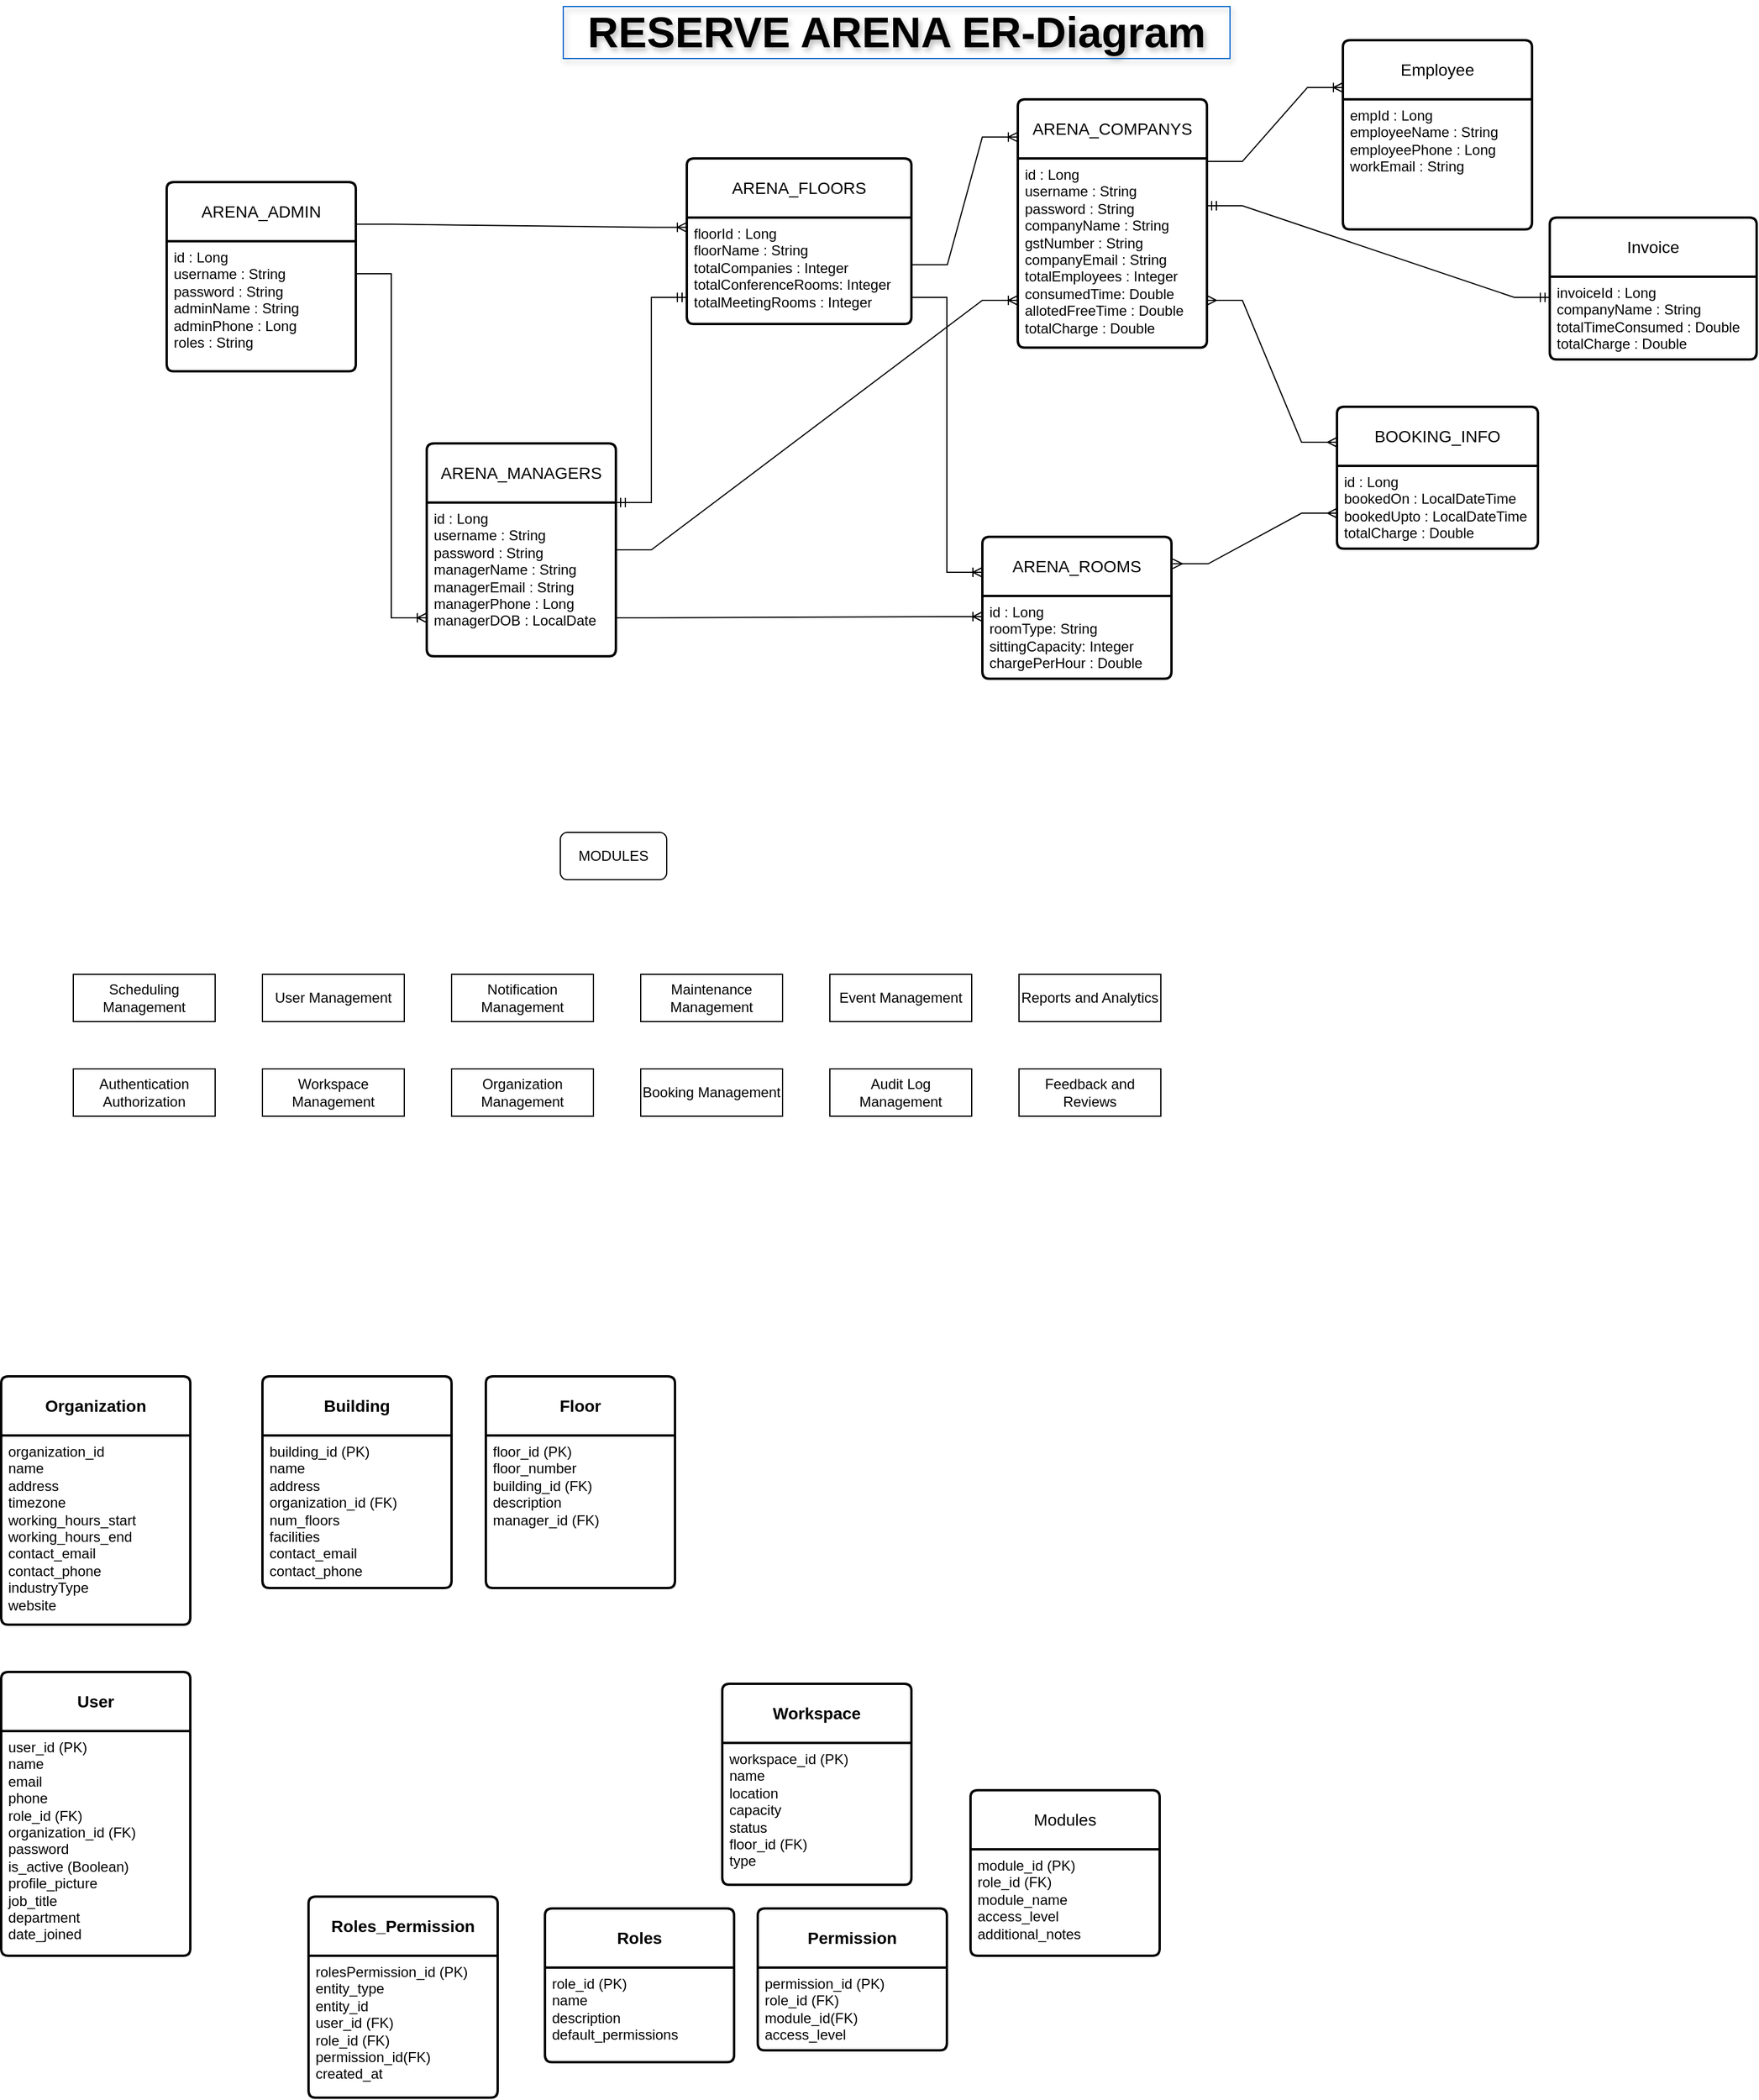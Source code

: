 <mxfile version="26.0.3">
  <diagram name="Page-1" id="GlXqFaxoUYMYu_TTnkdI">
    <mxGraphModel dx="2216" dy="1810" grid="1" gridSize="10" guides="1" tooltips="1" connect="1" arrows="1" fold="1" page="1" pageScale="1" pageWidth="850" pageHeight="1100" math="0" shadow="0">
      <root>
        <mxCell id="0" />
        <mxCell id="1" parent="0" />
        <mxCell id="0Ugnyw1iToyLiCo8Tp_R-6" value="ARENA_ADMIN" style="swimlane;childLayout=stackLayout;horizontal=1;startSize=50;horizontalStack=0;rounded=1;fontSize=14;fontStyle=0;strokeWidth=2;resizeParent=0;resizeLast=1;shadow=0;dashed=0;align=center;arcSize=4;whiteSpace=wrap;html=1;" parent="1" vertex="1">
          <mxGeometry x="-680" y="-230" width="160" height="160" as="geometry" />
        </mxCell>
        <mxCell id="0Ugnyw1iToyLiCo8Tp_R-7" value="&lt;div&gt;id : Long&lt;br&gt;&lt;/div&gt;&lt;div&gt;username : String&lt;br&gt;&lt;/div&gt;&lt;div&gt;password : String&lt;br&gt;&lt;/div&gt;&lt;div&gt;adminName : String&lt;br&gt;&lt;/div&gt;&lt;div&gt;adminPhone : Long&lt;br&gt;&lt;/div&gt;&lt;div&gt;roles : String&lt;br&gt;&lt;/div&gt;" style="align=left;strokeColor=none;fillColor=none;spacingLeft=4;fontSize=12;verticalAlign=top;resizable=0;rotatable=0;part=1;html=1;" parent="0Ugnyw1iToyLiCo8Tp_R-6" vertex="1">
          <mxGeometry y="50" width="160" height="110" as="geometry" />
        </mxCell>
        <mxCell id="0Ugnyw1iToyLiCo8Tp_R-8" value="ARENA_MANAGERS" style="swimlane;childLayout=stackLayout;horizontal=1;startSize=50;horizontalStack=0;rounded=1;fontSize=14;fontStyle=0;strokeWidth=2;resizeParent=0;resizeLast=1;shadow=0;dashed=0;align=center;arcSize=4;whiteSpace=wrap;html=1;" parent="1" vertex="1">
          <mxGeometry x="-460" y="-9" width="160" height="180" as="geometry" />
        </mxCell>
        <mxCell id="0Ugnyw1iToyLiCo8Tp_R-9" value="&lt;div&gt;id : Long&lt;br&gt;&lt;/div&gt;&lt;div&gt;username : String&lt;br&gt;&lt;/div&gt;&lt;div&gt;password : String&lt;br&gt;&lt;/div&gt;&lt;div&gt;managerName : String&lt;/div&gt;&lt;div&gt;managerEmail : String&lt;/div&gt;&lt;div&gt;managerPhone : Long&lt;/div&gt;&lt;div&gt;managerDOB : LocalDate&lt;/div&gt;" style="align=left;strokeColor=none;fillColor=none;spacingLeft=4;fontSize=12;verticalAlign=top;resizable=0;rotatable=0;part=1;html=1;" parent="0Ugnyw1iToyLiCo8Tp_R-8" vertex="1">
          <mxGeometry y="50" width="160" height="130" as="geometry" />
        </mxCell>
        <mxCell id="0Ugnyw1iToyLiCo8Tp_R-10" value="ARENA_COMPANYS" style="swimlane;childLayout=stackLayout;horizontal=1;startSize=50;horizontalStack=0;rounded=1;fontSize=14;fontStyle=0;strokeWidth=2;resizeParent=0;resizeLast=1;shadow=0;dashed=0;align=center;arcSize=4;whiteSpace=wrap;html=1;" parent="1" vertex="1">
          <mxGeometry x="40" y="-300" width="160" height="210" as="geometry" />
        </mxCell>
        <mxCell id="0Ugnyw1iToyLiCo8Tp_R-11" value="&lt;div&gt;id : Long&lt;br&gt;&lt;/div&gt;&lt;div&gt;username : String&lt;br&gt;&lt;/div&gt;&lt;div&gt;password : String&lt;br&gt;&lt;/div&gt;&lt;div&gt;companyName : String&lt;br&gt;&lt;/div&gt;&lt;div&gt;gstNumber : String&lt;/div&gt;&lt;div&gt;companyEmail : String&lt;/div&gt;&lt;div&gt;totalEmployees : Integer&lt;br&gt;&lt;/div&gt;&lt;div&gt;consumedTime: Double&lt;br&gt;&lt;/div&gt;&lt;div&gt;allotedFreeTime : Double&lt;/div&gt;&lt;div&gt;totalCharge : Double&lt;br&gt;&lt;/div&gt;" style="align=left;strokeColor=none;fillColor=none;spacingLeft=4;fontSize=12;verticalAlign=top;resizable=0;rotatable=0;part=1;html=1;" parent="0Ugnyw1iToyLiCo8Tp_R-10" vertex="1">
          <mxGeometry y="50" width="160" height="160" as="geometry" />
        </mxCell>
        <mxCell id="0Ugnyw1iToyLiCo8Tp_R-12" value="ARENA_ROOMS" style="swimlane;childLayout=stackLayout;horizontal=1;startSize=50;horizontalStack=0;rounded=1;fontSize=14;fontStyle=0;strokeWidth=2;resizeParent=0;resizeLast=1;shadow=0;dashed=0;align=center;arcSize=4;whiteSpace=wrap;html=1;" parent="1" vertex="1">
          <mxGeometry x="10" y="70" width="160" height="120" as="geometry" />
        </mxCell>
        <mxCell id="0Ugnyw1iToyLiCo8Tp_R-13" value="&lt;div&gt;id : Long&lt;br&gt;&lt;/div&gt;&lt;div&gt;roomType: String&lt;br&gt;&lt;/div&gt;&lt;div&gt;sittingCapacity: Integer&lt;br&gt;&lt;/div&gt;&lt;div&gt;chargePerHour : Double&lt;br&gt;&lt;/div&gt;" style="align=left;strokeColor=none;fillColor=none;spacingLeft=4;fontSize=12;verticalAlign=top;resizable=0;rotatable=0;part=1;html=1;" parent="0Ugnyw1iToyLiCo8Tp_R-12" vertex="1">
          <mxGeometry y="50" width="160" height="70" as="geometry" />
        </mxCell>
        <mxCell id="0Ugnyw1iToyLiCo8Tp_R-21" value="" style="edgeStyle=entityRelationEdgeStyle;fontSize=12;html=1;endArrow=ERoneToMany;rounded=0;entryX=0;entryY=0.75;entryDx=0;entryDy=0;exitX=1;exitY=0.5;exitDx=0;exitDy=0;" parent="1" source="0Ugnyw1iToyLiCo8Tp_R-8" edge="1" target="0Ugnyw1iToyLiCo8Tp_R-11">
          <mxGeometry width="100" height="100" relative="1" as="geometry">
            <mxPoint x="-240" y="147.5" as="sourcePoint" />
            <mxPoint x="90" y="-105" as="targetPoint" />
          </mxGeometry>
        </mxCell>
        <mxCell id="0Ugnyw1iToyLiCo8Tp_R-26" value="BOOKING_INFO" style="swimlane;childLayout=stackLayout;horizontal=1;startSize=50;horizontalStack=0;rounded=1;fontSize=14;fontStyle=0;strokeWidth=2;resizeParent=0;resizeLast=1;shadow=0;dashed=0;align=center;arcSize=4;whiteSpace=wrap;html=1;" parent="1" vertex="1">
          <mxGeometry x="310" y="-40" width="170" height="120" as="geometry" />
        </mxCell>
        <mxCell id="0Ugnyw1iToyLiCo8Tp_R-27" value="&lt;div&gt;id : Long&lt;br&gt;&lt;/div&gt;&lt;div&gt;bookedOn : LocalDateTime&lt;/div&gt;&lt;div&gt;bookedUpto : LocalDateTime&lt;/div&gt;&lt;div&gt;totalCharge : Double&lt;br&gt;&lt;/div&gt;" style="align=left;strokeColor=none;fillColor=none;spacingLeft=4;fontSize=12;verticalAlign=top;resizable=0;rotatable=0;part=1;html=1;" parent="0Ugnyw1iToyLiCo8Tp_R-26" vertex="1">
          <mxGeometry y="50" width="170" height="70" as="geometry" />
        </mxCell>
        <mxCell id="0Ugnyw1iToyLiCo8Tp_R-29" value="" style="edgeStyle=entityRelationEdgeStyle;fontSize=12;html=1;endArrow=ERmany;startArrow=ERmany;rounded=0;entryX=0;entryY=0.25;entryDx=0;entryDy=0;exitX=1;exitY=0.75;exitDx=0;exitDy=0;" parent="1" source="0Ugnyw1iToyLiCo8Tp_R-11" target="0Ugnyw1iToyLiCo8Tp_R-26" edge="1">
          <mxGeometry width="100" height="100" relative="1" as="geometry">
            <mxPoint x="330" y="250" as="sourcePoint" />
            <mxPoint x="430" y="150" as="targetPoint" />
          </mxGeometry>
        </mxCell>
        <mxCell id="0Ugnyw1iToyLiCo8Tp_R-30" value="ARENA_FLOORS" style="swimlane;childLayout=stackLayout;horizontal=1;startSize=50;horizontalStack=0;rounded=1;fontSize=14;fontStyle=0;strokeWidth=2;resizeParent=0;resizeLast=1;shadow=0;dashed=0;align=center;arcSize=4;whiteSpace=wrap;html=1;" parent="1" vertex="1">
          <mxGeometry x="-240" y="-250" width="190" height="140" as="geometry" />
        </mxCell>
        <mxCell id="0Ugnyw1iToyLiCo8Tp_R-31" value="&lt;div&gt;floorId : Long&lt;br&gt;&lt;/div&gt;&lt;div&gt;floorName : String &lt;br&gt;&lt;/div&gt;&lt;div&gt;totalCompanies : Integer&lt;br&gt;&lt;/div&gt;&lt;div&gt; totalConferenceRooms: Integer&lt;/div&gt;&lt;div&gt; totalMeetingRooms : Integer&lt;/div&gt;" style="align=left;strokeColor=none;fillColor=none;spacingLeft=4;fontSize=12;verticalAlign=top;resizable=0;rotatable=0;part=1;html=1;" parent="0Ugnyw1iToyLiCo8Tp_R-30" vertex="1">
          <mxGeometry y="50" width="190" height="90" as="geometry" />
        </mxCell>
        <mxCell id="0Ugnyw1iToyLiCo8Tp_R-38" value="" style="edgeStyle=entityRelationEdgeStyle;fontSize=12;html=1;endArrow=ERoneToMany;rounded=0;entryX=0;entryY=0.091;entryDx=0;entryDy=0;entryPerimeter=0;exitX=1.005;exitY=0.223;exitDx=0;exitDy=0;exitPerimeter=0;" parent="1" source="0Ugnyw1iToyLiCo8Tp_R-6" target="0Ugnyw1iToyLiCo8Tp_R-31" edge="1">
          <mxGeometry width="100" height="100" relative="1" as="geometry">
            <mxPoint x="-475" y="-60" as="sourcePoint" />
            <mxPoint x="-375" y="-160" as="targetPoint" />
          </mxGeometry>
        </mxCell>
        <mxCell id="0Ugnyw1iToyLiCo8Tp_R-39" value="" style="edgeStyle=entityRelationEdgeStyle;fontSize=12;html=1;endArrow=ERoneToMany;rounded=0;entryX=0;entryY=0.75;entryDx=0;entryDy=0;exitX=1;exitY=0.25;exitDx=0;exitDy=0;" parent="1" source="0Ugnyw1iToyLiCo8Tp_R-7" target="0Ugnyw1iToyLiCo8Tp_R-9" edge="1">
          <mxGeometry width="100" height="100" relative="1" as="geometry">
            <mxPoint x="-290" y="60" as="sourcePoint" />
            <mxPoint x="-190" y="-40" as="targetPoint" />
          </mxGeometry>
        </mxCell>
        <mxCell id="0Ugnyw1iToyLiCo8Tp_R-40" value="" style="edgeStyle=entityRelationEdgeStyle;fontSize=12;html=1;endArrow=ERoneToMany;rounded=0;exitX=1;exitY=0.75;exitDx=0;exitDy=0;entryX=0;entryY=0.25;entryDx=0;entryDy=0;" parent="1" source="0Ugnyw1iToyLiCo8Tp_R-9" target="0Ugnyw1iToyLiCo8Tp_R-13" edge="1">
          <mxGeometry width="100" height="100" relative="1" as="geometry">
            <mxPoint x="60" y="153" as="sourcePoint" />
            <mxPoint x="20" y="80" as="targetPoint" />
          </mxGeometry>
        </mxCell>
        <mxCell id="0Ugnyw1iToyLiCo8Tp_R-46" value="" style="edgeStyle=entityRelationEdgeStyle;fontSize=12;html=1;endArrow=ERoneToMany;rounded=0;exitX=1.002;exitY=0.443;exitDx=0;exitDy=0;entryX=0;entryY=0.152;entryDx=0;entryDy=0;entryPerimeter=0;exitPerimeter=0;" parent="1" source="0Ugnyw1iToyLiCo8Tp_R-31" target="0Ugnyw1iToyLiCo8Tp_R-10" edge="1">
          <mxGeometry width="100" height="100" relative="1" as="geometry">
            <mxPoint x="10" y="70" as="sourcePoint" />
            <mxPoint x="80" y="80" as="targetPoint" />
            <Array as="points">
              <mxPoint x="50" y="40" />
            </Array>
          </mxGeometry>
        </mxCell>
        <mxCell id="0Ugnyw1iToyLiCo8Tp_R-48" value="" style="edgeStyle=entityRelationEdgeStyle;fontSize=12;html=1;endArrow=ERmany;startArrow=ERmany;rounded=0;exitX=1.007;exitY=0.19;exitDx=0;exitDy=0;entryX=0;entryY=0.75;entryDx=0;entryDy=0;exitPerimeter=0;" parent="1" source="0Ugnyw1iToyLiCo8Tp_R-12" target="0Ugnyw1iToyLiCo8Tp_R-26" edge="1">
          <mxGeometry width="100" height="100" relative="1" as="geometry">
            <mxPoint x="290" y="110" as="sourcePoint" />
            <mxPoint x="330" as="targetPoint" />
          </mxGeometry>
        </mxCell>
        <mxCell id="0Ugnyw1iToyLiCo8Tp_R-53" value="" style="edgeStyle=entityRelationEdgeStyle;fontSize=12;html=1;endArrow=ERmandOne;startArrow=ERmandOne;rounded=0;exitX=0;exitY=0.75;exitDx=0;exitDy=0;entryX=1;entryY=0;entryDx=0;entryDy=0;" parent="1" source="0Ugnyw1iToyLiCo8Tp_R-31" target="0Ugnyw1iToyLiCo8Tp_R-9" edge="1">
          <mxGeometry width="100" height="100" relative="1" as="geometry">
            <mxPoint x="-40.0" y="-80" as="sourcePoint" />
            <mxPoint x="-30.0" y="80.0" as="targetPoint" />
            <Array as="points">
              <mxPoint x="4.547e-13" y="120" />
            </Array>
          </mxGeometry>
        </mxCell>
        <mxCell id="0Ugnyw1iToyLiCo8Tp_R-60" value="Invoice" style="swimlane;childLayout=stackLayout;horizontal=1;startSize=50;horizontalStack=0;rounded=1;fontSize=14;fontStyle=0;strokeWidth=2;resizeParent=0;resizeLast=1;shadow=0;dashed=0;align=center;arcSize=4;whiteSpace=wrap;html=1;" parent="1" vertex="1">
          <mxGeometry x="490" y="-200" width="175" height="120" as="geometry" />
        </mxCell>
        <mxCell id="0Ugnyw1iToyLiCo8Tp_R-61" value="&lt;div&gt;invoiceId : Long&lt;/div&gt;&lt;div&gt;companyName : String&lt;/div&gt;&lt;div&gt;totalTimeConsumed : Double&lt;/div&gt;&lt;div&gt;totalCharge : Double&lt;br&gt;&lt;/div&gt;" style="align=left;strokeColor=none;fillColor=none;spacingLeft=4;fontSize=12;verticalAlign=top;resizable=0;rotatable=0;part=1;html=1;" parent="0Ugnyw1iToyLiCo8Tp_R-60" vertex="1">
          <mxGeometry y="50" width="175" height="70" as="geometry" />
        </mxCell>
        <mxCell id="0Ugnyw1iToyLiCo8Tp_R-62" value="" style="edgeStyle=entityRelationEdgeStyle;fontSize=12;html=1;endArrow=ERmandOne;startArrow=ERmandOne;rounded=0;exitX=1;exitY=0.25;exitDx=0;exitDy=0;entryX=0;entryY=0.25;entryDx=0;entryDy=0;" parent="1" source="0Ugnyw1iToyLiCo8Tp_R-11" target="0Ugnyw1iToyLiCo8Tp_R-61" edge="1">
          <mxGeometry width="100" height="100" relative="1" as="geometry">
            <mxPoint x="330" y="270" as="sourcePoint" />
            <mxPoint x="430" y="170" as="targetPoint" />
          </mxGeometry>
        </mxCell>
        <mxCell id="0Ugnyw1iToyLiCo8Tp_R-65" value="&lt;b&gt;&amp;nbsp; RESERVE ARENA ER-Diagram&amp;nbsp;&amp;nbsp; &lt;br&gt;&lt;/b&gt;" style="text;strokeColor=none;fillColor=none;spacingLeft=0;spacingRight=0;overflow=hidden;rotatable=0;points=[[0,0.5],[1,0.5]];portConstraint=eastwest;fontSize=36;whiteSpace=wrap;html=1;align=center;labelBorderColor=#0066CC;textShadow=1;spacingTop=0;spacing=0;" parent="1" vertex="1">
          <mxGeometry x="-350" y="-384" width="575" height="60" as="geometry" />
        </mxCell>
        <mxCell id="0Ugnyw1iToyLiCo8Tp_R-66" value="" style="edgeStyle=entityRelationEdgeStyle;fontSize=12;html=1;endArrow=ERoneToMany;rounded=0;exitX=1;exitY=0.75;exitDx=0;exitDy=0;entryX=0;entryY=0.25;entryDx=0;entryDy=0;" parent="1" source="0Ugnyw1iToyLiCo8Tp_R-31" target="0Ugnyw1iToyLiCo8Tp_R-12" edge="1">
          <mxGeometry width="100" height="100" relative="1" as="geometry">
            <mxPoint x="-10" y="-200" as="sourcePoint" />
            <mxPoint x="140" y="57" as="targetPoint" />
            <Array as="points">
              <mxPoint x="80" y="-15" />
            </Array>
          </mxGeometry>
        </mxCell>
        <mxCell id="0Ugnyw1iToyLiCo8Tp_R-70" value="Employee" style="swimlane;childLayout=stackLayout;horizontal=1;startSize=50;horizontalStack=0;rounded=1;fontSize=14;fontStyle=0;strokeWidth=2;resizeParent=0;resizeLast=1;shadow=0;dashed=0;align=center;arcSize=4;whiteSpace=wrap;html=1;" parent="1" vertex="1">
          <mxGeometry x="315" y="-350" width="160" height="160" as="geometry" />
        </mxCell>
        <mxCell id="0Ugnyw1iToyLiCo8Tp_R-71" value="&lt;div&gt;empId : Long&lt;/div&gt;&lt;div&gt;employeeName : String&lt;/div&gt;&lt;div&gt;employeePhone : Long&lt;br&gt;&lt;/div&gt;&lt;div&gt;workEmail : String&lt;/div&gt;" style="align=left;strokeColor=none;fillColor=none;spacingLeft=4;fontSize=12;verticalAlign=top;resizable=0;rotatable=0;part=1;html=1;" parent="0Ugnyw1iToyLiCo8Tp_R-70" vertex="1">
          <mxGeometry y="50" width="160" height="110" as="geometry" />
        </mxCell>
        <mxCell id="0Ugnyw1iToyLiCo8Tp_R-72" value="" style="edgeStyle=entityRelationEdgeStyle;fontSize=12;html=1;endArrow=ERoneToMany;rounded=0;entryX=0;entryY=0.25;entryDx=0;entryDy=0;exitX=1;exitY=0.25;exitDx=0;exitDy=0;" parent="1" source="0Ugnyw1iToyLiCo8Tp_R-10" target="0Ugnyw1iToyLiCo8Tp_R-70" edge="1">
          <mxGeometry width="100" height="100" relative="1" as="geometry">
            <mxPoint x="250" y="-30" as="sourcePoint" />
            <mxPoint x="350" y="-130" as="targetPoint" />
          </mxGeometry>
        </mxCell>
        <mxCell id="nnEuaDYiblKa-qjcL4vt-1" value="MODULES" style="rounded=1;whiteSpace=wrap;html=1;" vertex="1" parent="1">
          <mxGeometry x="-347" y="320" width="90" height="40" as="geometry" />
        </mxCell>
        <mxCell id="nnEuaDYiblKa-qjcL4vt-2" value="&lt;div&gt;Authentication&lt;/div&gt;&lt;div&gt;Authorization&lt;br&gt;&lt;/div&gt;" style="rounded=0;whiteSpace=wrap;html=1;" vertex="1" parent="1">
          <mxGeometry x="-759" y="520" width="120" height="40" as="geometry" />
        </mxCell>
        <mxCell id="nnEuaDYiblKa-qjcL4vt-3" value="User Management" style="rounded=0;whiteSpace=wrap;html=1;" vertex="1" parent="1">
          <mxGeometry x="-599" y="440" width="120" height="40" as="geometry" />
        </mxCell>
        <mxCell id="nnEuaDYiblKa-qjcL4vt-4" value="Organization Management" style="rounded=0;whiteSpace=wrap;html=1;" vertex="1" parent="1">
          <mxGeometry x="-439" y="520" width="120" height="40" as="geometry" />
        </mxCell>
        <mxCell id="nnEuaDYiblKa-qjcL4vt-5" value="Workspace Management" style="rounded=0;whiteSpace=wrap;html=1;" vertex="1" parent="1">
          <mxGeometry x="-599" y="520" width="120" height="40" as="geometry" />
        </mxCell>
        <mxCell id="nnEuaDYiblKa-qjcL4vt-6" value="Booking Management" style="rounded=0;whiteSpace=wrap;html=1;" vertex="1" parent="1">
          <mxGeometry x="-279" y="520" width="120" height="40" as="geometry" />
        </mxCell>
        <mxCell id="nnEuaDYiblKa-qjcL4vt-7" value="Scheduling Management" style="rounded=0;whiteSpace=wrap;html=1;" vertex="1" parent="1">
          <mxGeometry x="-759" y="440" width="120" height="40" as="geometry" />
        </mxCell>
        <mxCell id="nnEuaDYiblKa-qjcL4vt-8" value="&lt;div&gt;Notification&lt;/div&gt;&lt;div&gt;Management&lt;br&gt;&lt;/div&gt;" style="rounded=0;whiteSpace=wrap;html=1;" vertex="1" parent="1">
          <mxGeometry x="-439" y="440" width="120" height="40" as="geometry" />
        </mxCell>
        <mxCell id="nnEuaDYiblKa-qjcL4vt-9" value="Reports and Analytics" style="rounded=0;whiteSpace=wrap;html=1;" vertex="1" parent="1">
          <mxGeometry x="41" y="440" width="120" height="40" as="geometry" />
        </mxCell>
        <mxCell id="nnEuaDYiblKa-qjcL4vt-10" value="Feedback and Reviews" style="rounded=0;whiteSpace=wrap;html=1;" vertex="1" parent="1">
          <mxGeometry x="41" y="520" width="120" height="40" as="geometry" />
        </mxCell>
        <mxCell id="nnEuaDYiblKa-qjcL4vt-11" value="&lt;div&gt;Maintenance&lt;/div&gt;&lt;div&gt;Management&lt;/div&gt;" style="rounded=0;whiteSpace=wrap;html=1;" vertex="1" parent="1">
          <mxGeometry x="-279" y="440" width="120" height="40" as="geometry" />
        </mxCell>
        <mxCell id="nnEuaDYiblKa-qjcL4vt-12" value="Event Management" style="rounded=0;whiteSpace=wrap;html=1;" vertex="1" parent="1">
          <mxGeometry x="-119" y="440" width="120" height="40" as="geometry" />
        </mxCell>
        <mxCell id="nnEuaDYiblKa-qjcL4vt-13" value="Audit Log Management" style="rounded=0;whiteSpace=wrap;html=1;" vertex="1" parent="1">
          <mxGeometry x="-119" y="520" width="120" height="40" as="geometry" />
        </mxCell>
        <mxCell id="nnEuaDYiblKa-qjcL4vt-35" value="&lt;span&gt;&lt;strong&gt;Organization&lt;/strong&gt;&lt;/span&gt;" style="swimlane;childLayout=stackLayout;horizontal=1;startSize=50;horizontalStack=0;rounded=1;fontSize=14;fontStyle=0;strokeWidth=2;resizeParent=0;resizeLast=1;shadow=0;dashed=0;align=center;arcSize=4;whiteSpace=wrap;html=1;" vertex="1" parent="1">
          <mxGeometry x="-820" y="780" width="160" height="210" as="geometry" />
        </mxCell>
        <mxCell id="nnEuaDYiblKa-qjcL4vt-36" value="organization_id &lt;br&gt;name&lt;br&gt;address&lt;br&gt;timezone&lt;br&gt;working_hours_start&lt;br&gt;working_hours_end&lt;br&gt;contact_email&lt;br&gt;contact_phone&lt;br&gt;industryType&lt;br&gt;website" style="align=left;strokeColor=none;fillColor=none;spacingLeft=4;fontSize=12;verticalAlign=top;resizable=0;rotatable=0;part=1;html=1;" vertex="1" parent="nnEuaDYiblKa-qjcL4vt-35">
          <mxGeometry y="50" width="160" height="160" as="geometry" />
        </mxCell>
        <mxCell id="nnEuaDYiblKa-qjcL4vt-37" value="&lt;p&gt;&lt;span&gt;&lt;strong&gt;Building&lt;/strong&gt;&lt;/span&gt;&lt;/p&gt;" style="swimlane;childLayout=stackLayout;horizontal=1;startSize=50;horizontalStack=0;rounded=1;fontSize=14;fontStyle=0;strokeWidth=2;resizeParent=0;resizeLast=1;shadow=0;dashed=0;align=center;arcSize=4;whiteSpace=wrap;html=1;" vertex="1" parent="1">
          <mxGeometry x="-599" y="780" width="160" height="179" as="geometry" />
        </mxCell>
        <mxCell id="nnEuaDYiblKa-qjcL4vt-38" value="building_id (PK)&lt;br&gt;name&lt;br&gt;address&lt;br&gt;organization_id (FK)&lt;br&gt;num_floors&lt;br&gt;facilities&lt;br&gt;contact_email&lt;br&gt;contact_phone" style="align=left;strokeColor=none;fillColor=none;spacingLeft=4;fontSize=12;verticalAlign=top;resizable=0;rotatable=0;part=1;html=1;" vertex="1" parent="nnEuaDYiblKa-qjcL4vt-37">
          <mxGeometry y="50" width="160" height="129" as="geometry" />
        </mxCell>
        <mxCell id="nnEuaDYiblKa-qjcL4vt-39" value="&lt;p&gt;&lt;span&gt;&lt;strong&gt;Floor&lt;/strong&gt;&lt;/span&gt;&lt;/p&gt;" style="swimlane;childLayout=stackLayout;horizontal=1;startSize=50;horizontalStack=0;rounded=1;fontSize=14;fontStyle=0;strokeWidth=2;resizeParent=0;resizeLast=1;shadow=0;dashed=0;align=center;arcSize=4;whiteSpace=wrap;html=1;" vertex="1" parent="1">
          <mxGeometry x="-410" y="780" width="160" height="179" as="geometry" />
        </mxCell>
        <mxCell id="nnEuaDYiblKa-qjcL4vt-40" value="floor_id (PK)&lt;br&gt;floor_number&lt;br&gt;building_id (FK)&lt;br&gt;description&lt;br&gt;manager_id (FK)" style="align=left;strokeColor=none;fillColor=none;spacingLeft=4;fontSize=12;verticalAlign=top;resizable=0;rotatable=0;part=1;html=1;" vertex="1" parent="nnEuaDYiblKa-qjcL4vt-39">
          <mxGeometry y="50" width="160" height="129" as="geometry" />
        </mxCell>
        <mxCell id="nnEuaDYiblKa-qjcL4vt-41" value="&lt;p&gt;&lt;span&gt;&lt;strong&gt;User&lt;/strong&gt;&lt;/span&gt;&lt;/p&gt;" style="swimlane;childLayout=stackLayout;horizontal=1;startSize=50;horizontalStack=0;rounded=1;fontSize=14;fontStyle=0;strokeWidth=2;resizeParent=0;resizeLast=1;shadow=0;dashed=0;align=center;arcSize=4;whiteSpace=wrap;html=1;" vertex="1" parent="1">
          <mxGeometry x="-820" y="1030" width="160" height="240" as="geometry" />
        </mxCell>
        <mxCell id="nnEuaDYiblKa-qjcL4vt-42" value="user_id (PK)&lt;br&gt;name&lt;br&gt;email&lt;br&gt;phone&lt;br&gt;role_id (FK)&lt;br&gt;organization_id (FK)&lt;br&gt;password&lt;br&gt;is_active (Boolean)&lt;br&gt;profile_picture&lt;br&gt;job_title&lt;br&gt;department&lt;br&gt;date_joined" style="align=left;strokeColor=none;fillColor=none;spacingLeft=4;fontSize=12;verticalAlign=top;resizable=0;rotatable=0;part=1;html=1;" vertex="1" parent="nnEuaDYiblKa-qjcL4vt-41">
          <mxGeometry y="50" width="160" height="190" as="geometry" />
        </mxCell>
        <mxCell id="nnEuaDYiblKa-qjcL4vt-43" value="&lt;p&gt;&lt;span&gt;&lt;strong&gt;Roles&lt;/strong&gt;&lt;/span&gt;&lt;/p&gt;" style="swimlane;childLayout=stackLayout;horizontal=1;startSize=50;horizontalStack=0;rounded=1;fontSize=14;fontStyle=0;strokeWidth=2;resizeParent=0;resizeLast=1;shadow=0;dashed=0;align=center;arcSize=4;whiteSpace=wrap;html=1;" vertex="1" parent="1">
          <mxGeometry x="-360" y="1230" width="160" height="130" as="geometry" />
        </mxCell>
        <mxCell id="nnEuaDYiblKa-qjcL4vt-44" value="role_id (PK)&lt;br&gt;name&lt;br&gt;description&lt;br&gt;default_permissions" style="align=left;strokeColor=none;fillColor=none;spacingLeft=4;fontSize=12;verticalAlign=top;resizable=0;rotatable=0;part=1;html=1;" vertex="1" parent="nnEuaDYiblKa-qjcL4vt-43">
          <mxGeometry y="50" width="160" height="80" as="geometry" />
        </mxCell>
        <mxCell id="nnEuaDYiblKa-qjcL4vt-45" value="&lt;p&gt;&lt;span&gt;&lt;strong&gt;Permission&lt;/strong&gt;&lt;/span&gt;&lt;/p&gt;" style="swimlane;childLayout=stackLayout;horizontal=1;startSize=50;horizontalStack=0;rounded=1;fontSize=14;fontStyle=0;strokeWidth=2;resizeParent=0;resizeLast=1;shadow=0;dashed=0;align=center;arcSize=4;whiteSpace=wrap;html=1;" vertex="1" parent="1">
          <mxGeometry x="-180" y="1230" width="160" height="120" as="geometry" />
        </mxCell>
        <mxCell id="nnEuaDYiblKa-qjcL4vt-46" value="permission_id (PK)&lt;br&gt;role_id (FK)&lt;br&gt;module_id(FK)&lt;br&gt;access_level" style="align=left;strokeColor=none;fillColor=none;spacingLeft=4;fontSize=12;verticalAlign=top;resizable=0;rotatable=0;part=1;html=1;" vertex="1" parent="nnEuaDYiblKa-qjcL4vt-45">
          <mxGeometry y="50" width="160" height="70" as="geometry" />
        </mxCell>
        <mxCell id="nnEuaDYiblKa-qjcL4vt-47" value="&lt;p&gt;&lt;span&gt;&lt;strong&gt;Roles_Permission&lt;/strong&gt;&lt;/span&gt;&lt;/p&gt;" style="swimlane;childLayout=stackLayout;horizontal=1;startSize=50;horizontalStack=0;rounded=1;fontSize=14;fontStyle=0;strokeWidth=2;resizeParent=0;resizeLast=1;shadow=0;dashed=0;align=center;arcSize=4;whiteSpace=wrap;html=1;" vertex="1" parent="1">
          <mxGeometry x="-560" y="1220" width="160" height="170" as="geometry" />
        </mxCell>
        <mxCell id="nnEuaDYiblKa-qjcL4vt-48" value="rolesPermission_id (PK)&lt;br&gt;entity_type&lt;br&gt;entity_id&lt;br&gt;user_id (FK)&lt;br&gt;role_id (FK)&lt;br&gt;permission_id(FK)&lt;br&gt;created_at" style="align=left;strokeColor=none;fillColor=none;spacingLeft=4;fontSize=12;verticalAlign=top;resizable=0;rotatable=0;part=1;html=1;" vertex="1" parent="nnEuaDYiblKa-qjcL4vt-47">
          <mxGeometry y="50" width="160" height="120" as="geometry" />
        </mxCell>
        <mxCell id="nnEuaDYiblKa-qjcL4vt-49" value="&lt;span&gt;&lt;strong&gt;Workspace&lt;/strong&gt;&lt;/span&gt;" style="swimlane;childLayout=stackLayout;horizontal=1;startSize=50;horizontalStack=0;rounded=1;fontSize=14;fontStyle=0;strokeWidth=2;resizeParent=0;resizeLast=1;shadow=0;dashed=0;align=center;arcSize=4;whiteSpace=wrap;html=1;" vertex="1" parent="1">
          <mxGeometry x="-210" y="1040" width="160" height="170" as="geometry" />
        </mxCell>
        <mxCell id="nnEuaDYiblKa-qjcL4vt-50" value="workspace_id (PK)&lt;br&gt;name&lt;br&gt;location&lt;br&gt;capacity&lt;br&gt;status&lt;br&gt;floor_id (FK)&lt;br&gt;type" style="align=left;strokeColor=none;fillColor=none;spacingLeft=4;fontSize=12;verticalAlign=top;resizable=0;rotatable=0;part=1;html=1;" vertex="1" parent="nnEuaDYiblKa-qjcL4vt-49">
          <mxGeometry y="50" width="160" height="120" as="geometry" />
        </mxCell>
        <mxCell id="nnEuaDYiblKa-qjcL4vt-51" value="Modules" style="swimlane;childLayout=stackLayout;horizontal=1;startSize=50;horizontalStack=0;rounded=1;fontSize=14;fontStyle=0;strokeWidth=2;resizeParent=0;resizeLast=1;shadow=0;dashed=0;align=center;arcSize=4;whiteSpace=wrap;html=1;" vertex="1" parent="1">
          <mxGeometry y="1130" width="160" height="140" as="geometry" />
        </mxCell>
        <mxCell id="nnEuaDYiblKa-qjcL4vt-52" value="module_id (PK)&lt;br&gt;role_id (FK)&lt;br&gt;module_name&lt;br&gt;access_level&lt;br&gt;additional_notes" style="align=left;strokeColor=none;fillColor=none;spacingLeft=4;fontSize=12;verticalAlign=top;resizable=0;rotatable=0;part=1;html=1;" vertex="1" parent="nnEuaDYiblKa-qjcL4vt-51">
          <mxGeometry y="50" width="160" height="90" as="geometry" />
        </mxCell>
      </root>
    </mxGraphModel>
  </diagram>
</mxfile>
